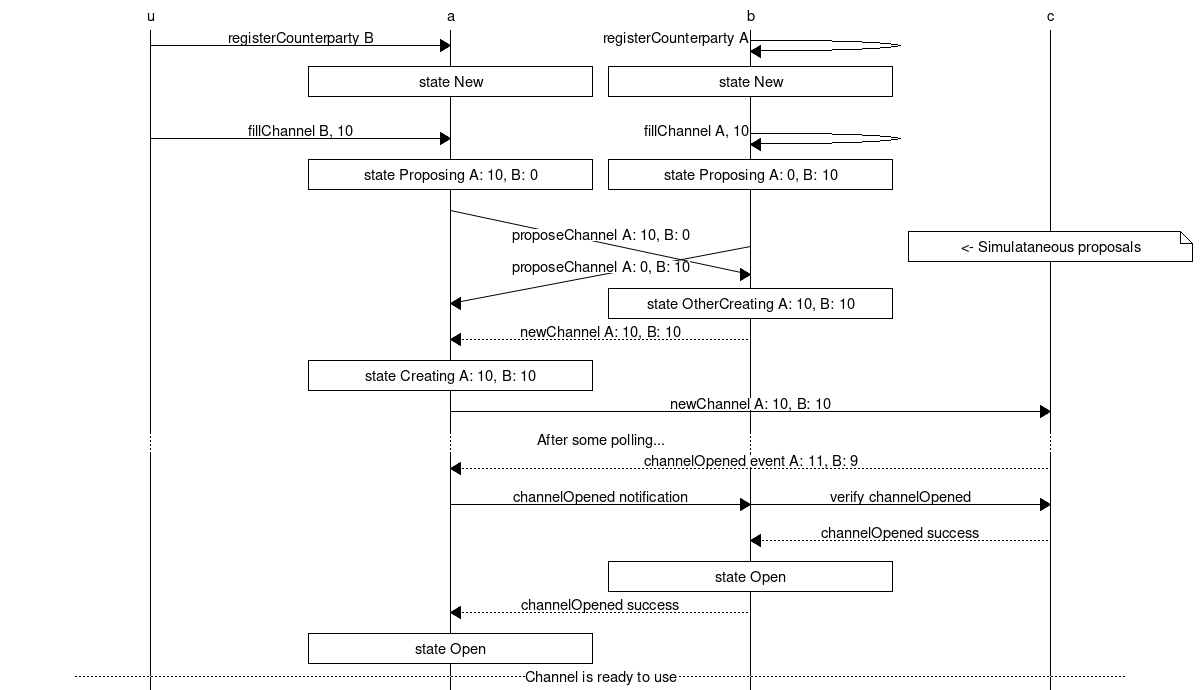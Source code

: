 // command to render: mscgen -Tsvg -o simultaneous_opening.svg simultaneous_opening.msc
msc {
  hscale = "2";
  u,a,b,c;

  u=>a [label="registerCounterparty B"],
  b=>b [label="registerCounterparty A"];
  a box a [label="state New"],
  b box b [label="state New"];
  |||;
  u=>a [label="fillChannel B, 10"],
  b=>b [label="fillChannel A, 10"];
  a box a [label="state Proposing A: 10, B: 0"],
  b box b [label="state Proposing A: 0, B: 10"];
  a=>b [label="proposeChannel A: 10, B: 0", arcskip="2"];
  a<=b [label="proposeChannel A: 0, B: 10", arcskip="2"],
  c note c [label="<- Simulataneous proposals"];
  |||;
  b box b [label="state OtherCreating A: 10, B: 10"];
  a<<b [label="newChannel A: 10, B: 10"];
  a box a [label="state Creating A: 10, B: 10"];
  a=>c [label="newChannel A: 10, B: 10"];
  ...  [ label = "After some polling..." ];
  a<<c [label="channelOpened event A: 11, B: 9"];
  a=>b [label="channelOpened notification"],
  b=>c [label="verify channelOpened"];
  b<<c [label="channelOpened success"];
  b box b [label="state Open"];
  a<<b [label="channelOpened success"];
  a box a [label="state Open"];
  ---  [ label = "Channel is ready to use" ];
}